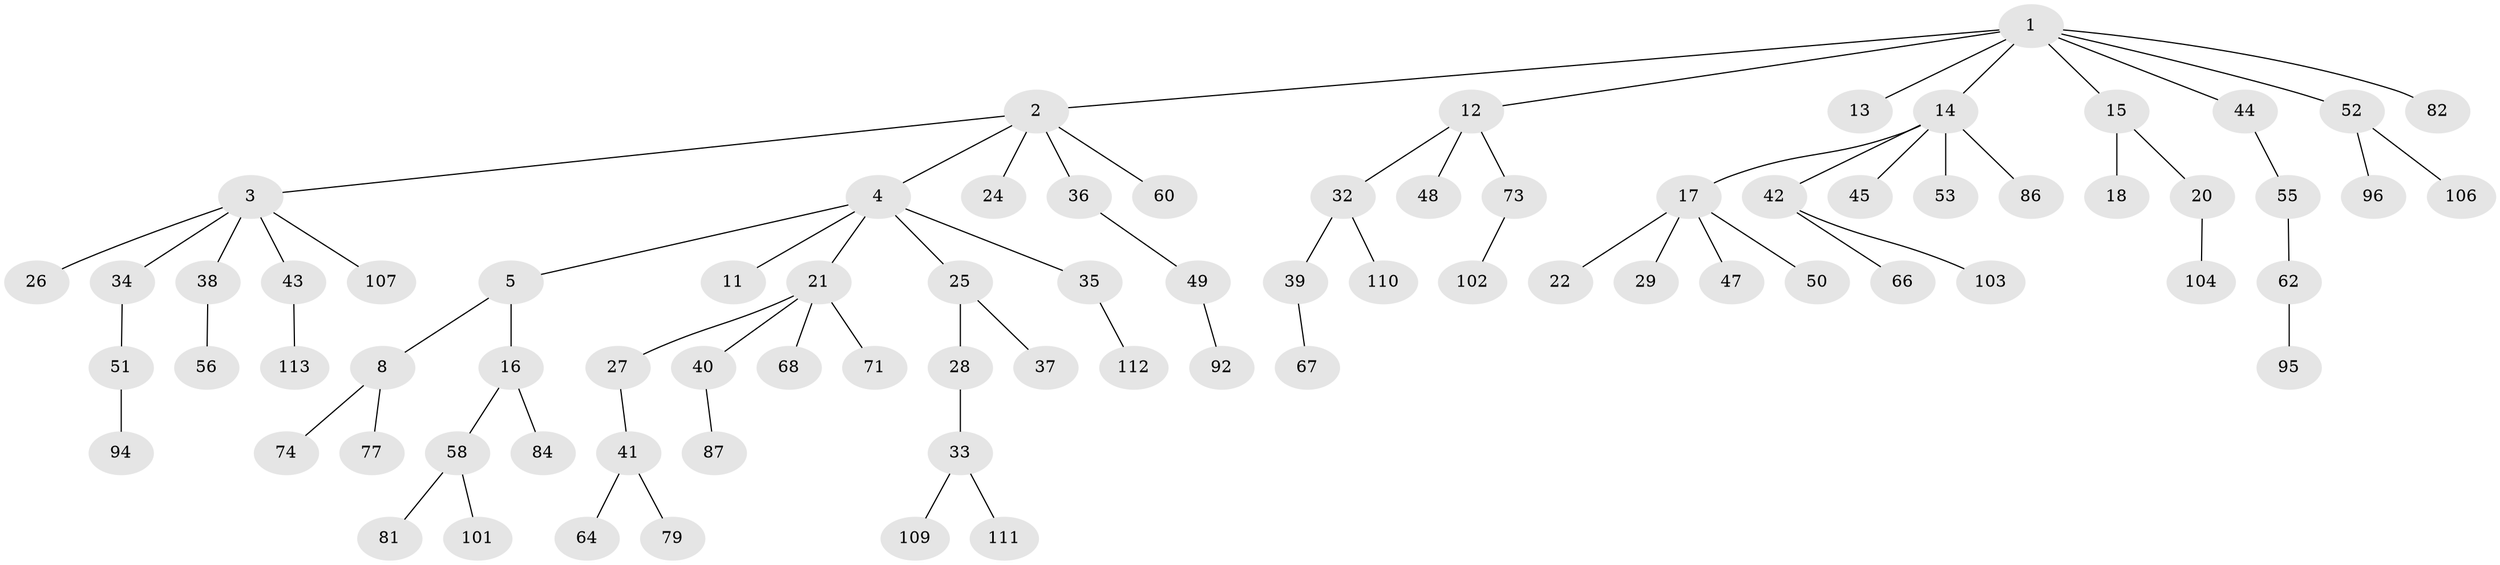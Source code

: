 // original degree distribution, {6: 0.017543859649122806, 7: 0.017543859649122806, 4: 0.05263157894736842, 5: 0.017543859649122806, 2: 0.21052631578947367, 3: 0.17543859649122806, 1: 0.5087719298245614}
// Generated by graph-tools (version 1.1) at 2025/42/03/06/25 10:42:03]
// undirected, 78 vertices, 77 edges
graph export_dot {
graph [start="1"]
  node [color=gray90,style=filled];
  1 [super="+9"];
  2 [super="+30"];
  3 [super="+10"];
  4 [super="+6"];
  5 [super="+7"];
  8 [super="+89"];
  11;
  12 [super="+19"];
  13 [super="+91"];
  14 [super="+85"];
  15 [super="+23"];
  16;
  17 [super="+88"];
  18;
  20 [super="+70"];
  21 [super="+31"];
  22;
  24;
  25;
  26;
  27 [super="+69"];
  28 [super="+80"];
  29;
  32 [super="+61"];
  33 [super="+54"];
  34;
  35;
  36 [super="+46"];
  37;
  38 [super="+59"];
  39 [super="+57"];
  40;
  41 [super="+63"];
  42 [super="+78"];
  43;
  44;
  45 [super="+65"];
  47 [super="+75"];
  48;
  49 [super="+105"];
  50;
  51 [super="+93"];
  52 [super="+98"];
  53;
  55 [super="+72"];
  56;
  58 [super="+76"];
  60;
  62;
  64 [super="+90"];
  66;
  67;
  68;
  71;
  73 [super="+97"];
  74;
  77;
  79 [super="+99"];
  81 [super="+83"];
  82;
  84;
  86;
  87;
  92 [super="+100"];
  94;
  95;
  96;
  101;
  102;
  103 [super="+108"];
  104;
  106 [super="+114"];
  107;
  109;
  110;
  111;
  112;
  113;
  1 -- 2;
  1 -- 12;
  1 -- 44;
  1 -- 52;
  1 -- 82;
  1 -- 13;
  1 -- 14;
  1 -- 15;
  2 -- 3;
  2 -- 4;
  2 -- 24;
  2 -- 36;
  2 -- 60;
  3 -- 26;
  3 -- 38;
  3 -- 107;
  3 -- 43;
  3 -- 34;
  4 -- 5;
  4 -- 25;
  4 -- 35;
  4 -- 11;
  4 -- 21;
  5 -- 8;
  5 -- 16;
  8 -- 74;
  8 -- 77;
  12 -- 48;
  12 -- 32;
  12 -- 73;
  14 -- 17;
  14 -- 42;
  14 -- 45;
  14 -- 53;
  14 -- 86;
  15 -- 18;
  15 -- 20;
  16 -- 58;
  16 -- 84;
  17 -- 22;
  17 -- 29;
  17 -- 47;
  17 -- 50;
  20 -- 104;
  21 -- 27;
  21 -- 40;
  21 -- 71;
  21 -- 68;
  25 -- 28;
  25 -- 37;
  27 -- 41;
  28 -- 33;
  32 -- 39;
  32 -- 110;
  33 -- 109;
  33 -- 111;
  34 -- 51;
  35 -- 112;
  36 -- 49;
  38 -- 56;
  39 -- 67;
  40 -- 87;
  41 -- 79;
  41 -- 64;
  42 -- 66;
  42 -- 103;
  43 -- 113;
  44 -- 55;
  49 -- 92;
  51 -- 94;
  52 -- 96;
  52 -- 106;
  55 -- 62;
  58 -- 81;
  58 -- 101;
  62 -- 95;
  73 -- 102;
}
